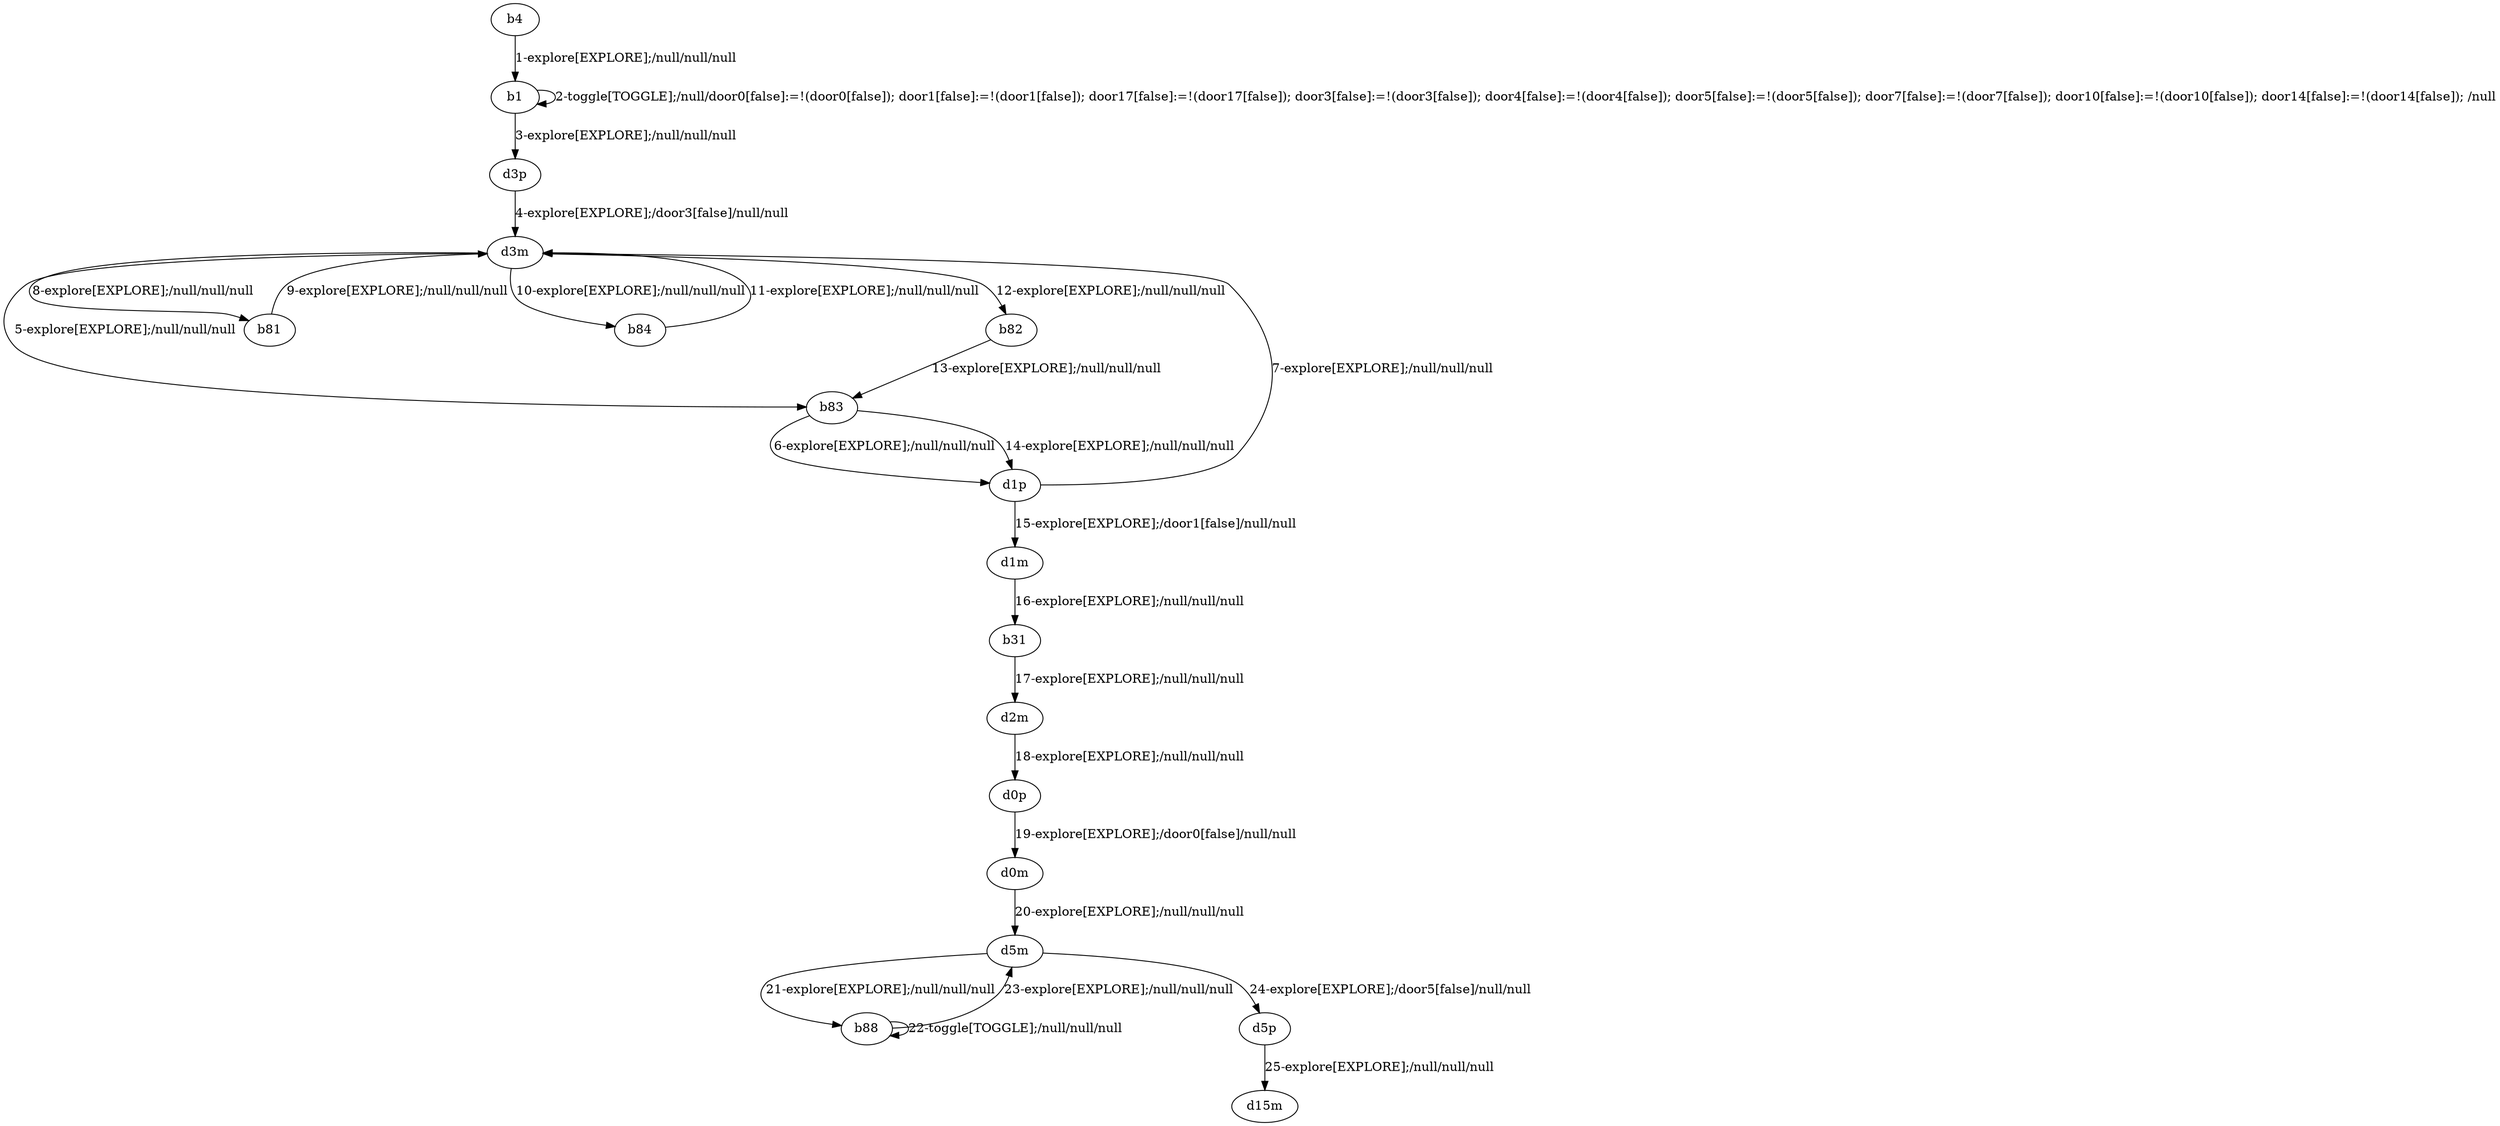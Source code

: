 # Total number of goals covered by this test: 1
# d1p --> d3m

digraph g {
"b4" -> "b1" [label = "1-explore[EXPLORE];/null/null/null"];
"b1" -> "b1" [label = "2-toggle[TOGGLE];/null/door0[false]:=!(door0[false]); door1[false]:=!(door1[false]); door17[false]:=!(door17[false]); door3[false]:=!(door3[false]); door4[false]:=!(door4[false]); door5[false]:=!(door5[false]); door7[false]:=!(door7[false]); door10[false]:=!(door10[false]); door14[false]:=!(door14[false]); /null"];
"b1" -> "d3p" [label = "3-explore[EXPLORE];/null/null/null"];
"d3p" -> "d3m" [label = "4-explore[EXPLORE];/door3[false]/null/null"];
"d3m" -> "b83" [label = "5-explore[EXPLORE];/null/null/null"];
"b83" -> "d1p" [label = "6-explore[EXPLORE];/null/null/null"];
"d1p" -> "d3m" [label = "7-explore[EXPLORE];/null/null/null"];
"d3m" -> "b81" [label = "8-explore[EXPLORE];/null/null/null"];
"b81" -> "d3m" [label = "9-explore[EXPLORE];/null/null/null"];
"d3m" -> "b84" [label = "10-explore[EXPLORE];/null/null/null"];
"b84" -> "d3m" [label = "11-explore[EXPLORE];/null/null/null"];
"d3m" -> "b82" [label = "12-explore[EXPLORE];/null/null/null"];
"b82" -> "b83" [label = "13-explore[EXPLORE];/null/null/null"];
"b83" -> "d1p" [label = "14-explore[EXPLORE];/null/null/null"];
"d1p" -> "d1m" [label = "15-explore[EXPLORE];/door1[false]/null/null"];
"d1m" -> "b31" [label = "16-explore[EXPLORE];/null/null/null"];
"b31" -> "d2m" [label = "17-explore[EXPLORE];/null/null/null"];
"d2m" -> "d0p" [label = "18-explore[EXPLORE];/null/null/null"];
"d0p" -> "d0m" [label = "19-explore[EXPLORE];/door0[false]/null/null"];
"d0m" -> "d5m" [label = "20-explore[EXPLORE];/null/null/null"];
"d5m" -> "b88" [label = "21-explore[EXPLORE];/null/null/null"];
"b88" -> "b88" [label = "22-toggle[TOGGLE];/null/null/null"];
"b88" -> "d5m" [label = "23-explore[EXPLORE];/null/null/null"];
"d5m" -> "d5p" [label = "24-explore[EXPLORE];/door5[false]/null/null"];
"d5p" -> "d15m" [label = "25-explore[EXPLORE];/null/null/null"];
}